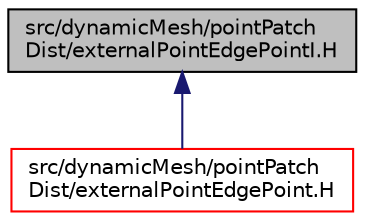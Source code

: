 digraph "src/dynamicMesh/pointPatchDist/externalPointEdgePointI.H"
{
  bgcolor="transparent";
  edge [fontname="Helvetica",fontsize="10",labelfontname="Helvetica",labelfontsize="10"];
  node [fontname="Helvetica",fontsize="10",shape=record];
  Node1 [label="src/dynamicMesh/pointPatch\lDist/externalPointEdgePointI.H",height=0.2,width=0.4,color="black", fillcolor="grey75", style="filled", fontcolor="black"];
  Node1 -> Node2 [dir="back",color="midnightblue",fontsize="10",style="solid",fontname="Helvetica"];
  Node2 [label="src/dynamicMesh/pointPatch\lDist/externalPointEdgePoint.H",height=0.2,width=0.4,color="red",URL="$a04982.html"];
}
